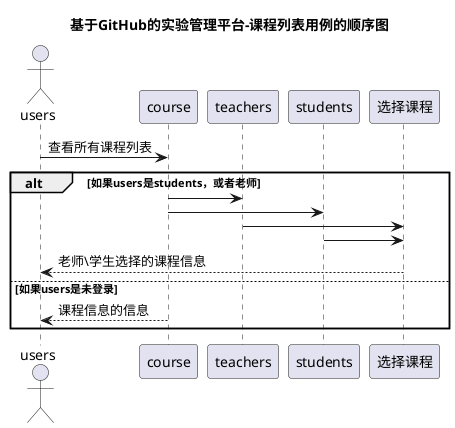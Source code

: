 @startuml
title 基于GitHub的实验管理平台-课程列表用例的顺序图
actor users
users -> course: 查看所有课程列表
alt 如果users是students，或者老师
    course->teachers
	course->students
	teachers-> 选择课程
	students -> 选择课程
	选择课程 --> users:老师\学生选择的课程信息
else 如果users是未登录
    course --> users:课程信息的信息
end

@enduml